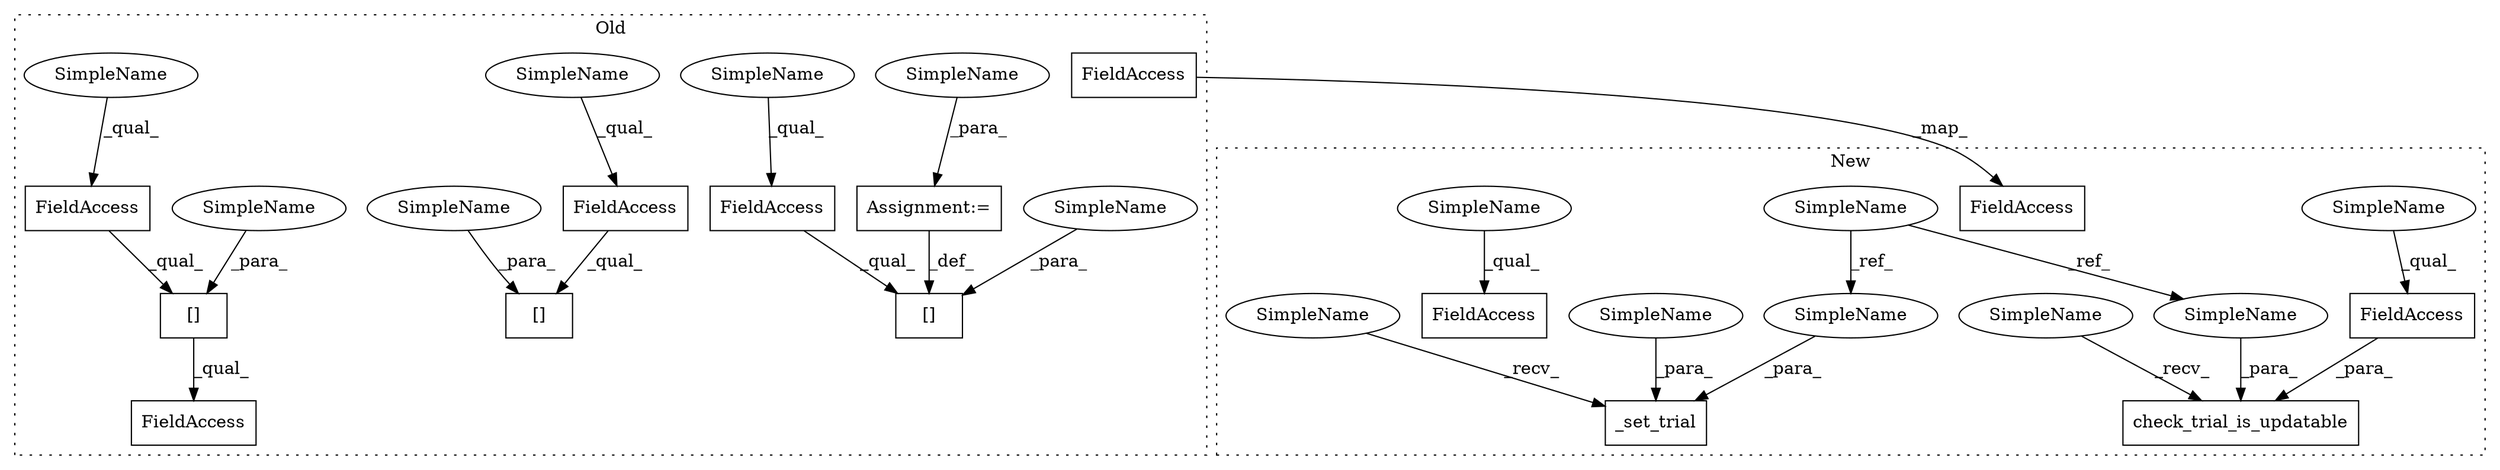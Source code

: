 digraph G {
subgraph cluster0 {
1 [label="[]" a="2" s="9499,9519" l="12,1" shape="box"];
3 [label="FieldAccess" a="22" s="9499" l="11" shape="box"];
4 [label="Assignment:=" a="7" s="9520" l="1" shape="box"];
6 [label="[]" a="2" s="9306,9326" l="12,1" shape="box"];
7 [label="FieldAccess" a="22" s="9306" l="11" shape="box"];
10 [label="[]" a="2" s="9207,9227" l="12,1" shape="box"];
12 [label="FieldAccess" a="22" s="9306" l="41" shape="box"];
13 [label="FieldAccess" a="22" s="9207" l="11" shape="box"];
14 [label="FieldAccess" a="22" s="9459" l="25" shape="box"];
18 [label="SimpleName" a="42" s="9521" l="5" shape="ellipse"];
20 [label="SimpleName" a="42" s="9499" l="4" shape="ellipse"];
21 [label="SimpleName" a="42" s="9207" l="4" shape="ellipse"];
22 [label="SimpleName" a="42" s="9306" l="4" shape="ellipse"];
27 [label="SimpleName" a="42" s="9219" l="8" shape="ellipse"];
28 [label="SimpleName" a="42" s="9511" l="8" shape="ellipse"];
29 [label="SimpleName" a="42" s="9318" l="8" shape="ellipse"];
label = "Old";
style="dotted";
}
subgraph cluster1 {
2 [label="_set_trial" a="32" s="12380,12405" l="11,1" shape="box"];
5 [label="SimpleName" a="42" s="11849" l="8" shape="ellipse"];
8 [label="check_trial_is_updatable" a="32" s="12010,12055" l="25,1" shape="box"];
9 [label="FieldAccess" a="22" s="12044" l="11" shape="box"];
11 [label="FieldAccess" a="22" s="12131" l="11" shape="box"];
15 [label="FieldAccess" a="22" s="12335" l="25" shape="box"];
16 [label="SimpleName" a="42" s="12044" l="5" shape="ellipse"];
17 [label="SimpleName" a="42" s="12131" l="5" shape="ellipse"];
19 [label="SimpleName" a="42" s="12400" l="5" shape="ellipse"];
23 [label="SimpleName" a="42" s="12391" l="8" shape="ellipse"];
24 [label="SimpleName" a="42" s="12035" l="8" shape="ellipse"];
25 [label="SimpleName" a="42" s="12375" l="4" shape="ellipse"];
26 [label="SimpleName" a="42" s="12005" l="4" shape="ellipse"];
label = "New";
style="dotted";
}
3 -> 1 [label="_qual_"];
4 -> 1 [label="_def_"];
5 -> 23 [label="_ref_"];
5 -> 24 [label="_ref_"];
6 -> 12 [label="_qual_"];
7 -> 6 [label="_qual_"];
9 -> 8 [label="_para_"];
13 -> 10 [label="_qual_"];
14 -> 15 [label="_map_"];
16 -> 9 [label="_qual_"];
17 -> 11 [label="_qual_"];
18 -> 4 [label="_para_"];
19 -> 2 [label="_para_"];
20 -> 3 [label="_qual_"];
21 -> 13 [label="_qual_"];
22 -> 7 [label="_qual_"];
23 -> 2 [label="_para_"];
24 -> 8 [label="_para_"];
25 -> 2 [label="_recv_"];
26 -> 8 [label="_recv_"];
27 -> 10 [label="_para_"];
28 -> 1 [label="_para_"];
29 -> 6 [label="_para_"];
}